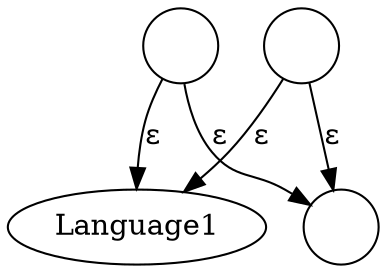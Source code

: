 digraph dfa {
	start [shape=circle, label=""]
	l1    [label="Language1"]
	end   [shape=circle, label=""]
	other [shape=circle, label=""]

	start -> end  [label="ε"]
	start -> l1   [label="ε"]
	other -> l1   [label="ε"]
	other -> end  [label="ε"]
}
